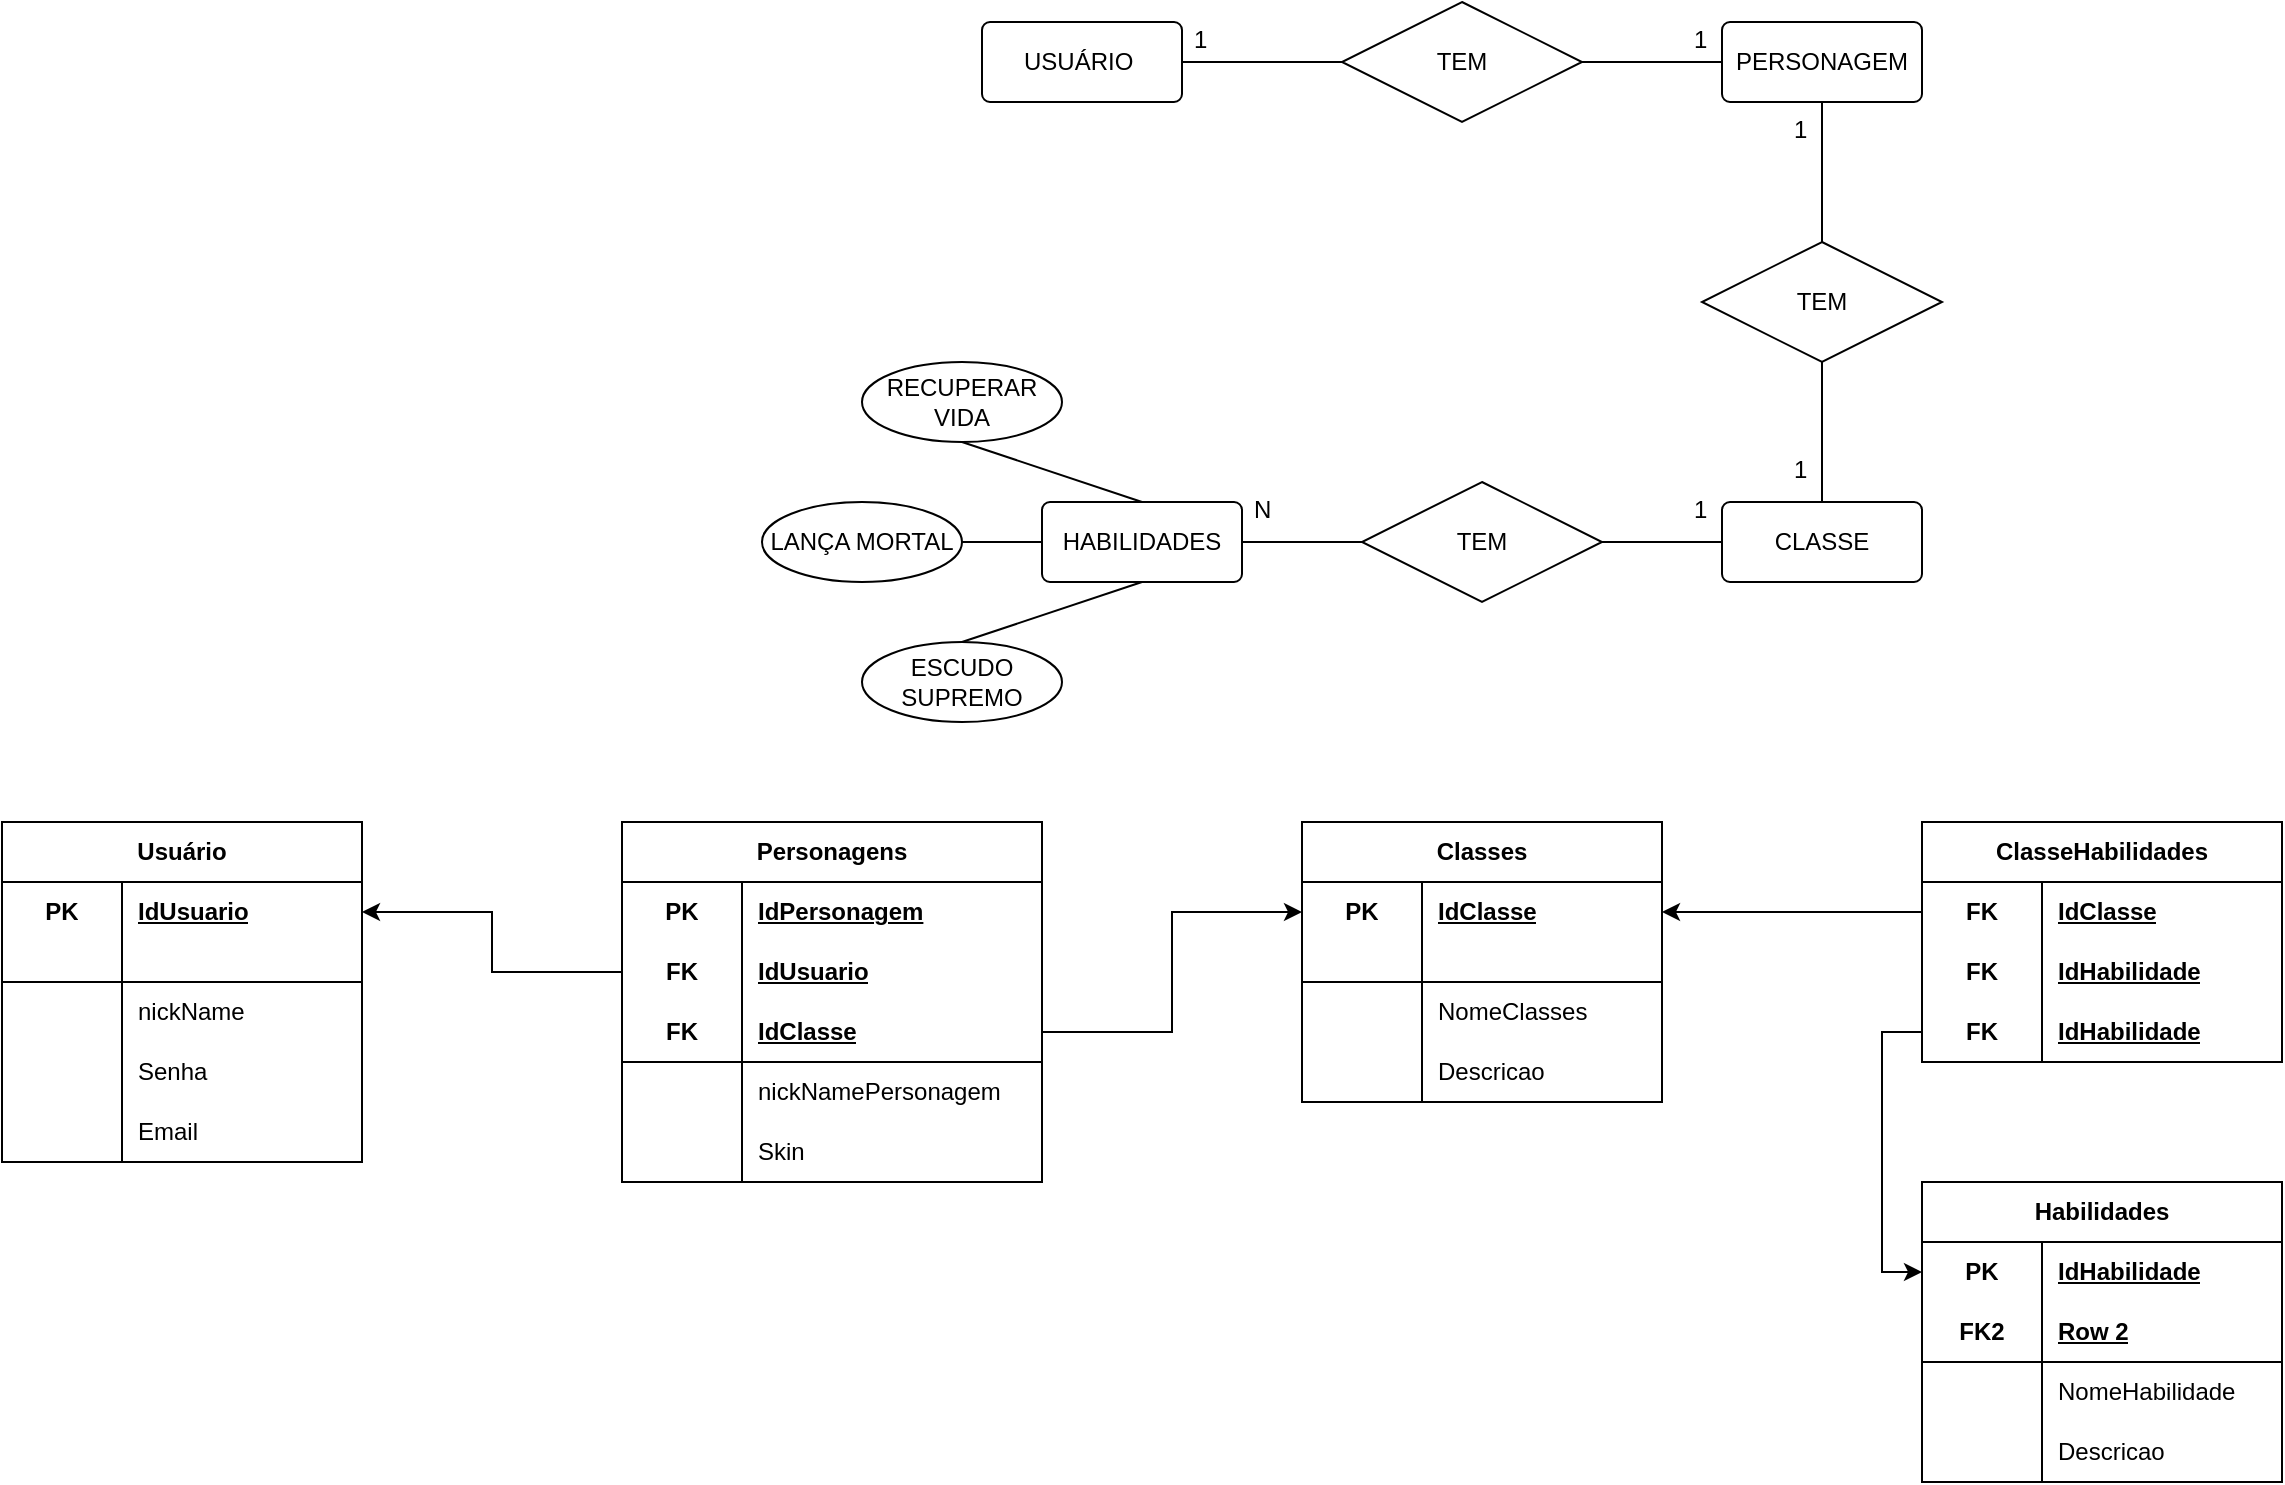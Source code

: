 <mxfile version="21.1.2" type="device">
  <diagram name="Página-1" id="XG6h7cA_ZNR10ZDL2wNT">
    <mxGraphModel dx="1862" dy="569" grid="1" gridSize="10" guides="1" tooltips="1" connect="1" arrows="1" fold="1" page="1" pageScale="1" pageWidth="827" pageHeight="1169" math="0" shadow="0">
      <root>
        <mxCell id="0" />
        <mxCell id="1" parent="0" />
        <mxCell id="J2WIP_itoXVNmDQ7Nmpc-2" value="TEM&lt;br&gt;" style="shape=rhombus;perimeter=rhombusPerimeter;whiteSpace=wrap;html=1;align=center;" parent="1" vertex="1">
          <mxGeometry x="270" y="120" width="120" height="60" as="geometry" />
        </mxCell>
        <mxCell id="J2WIP_itoXVNmDQ7Nmpc-11" value="" style="edgeStyle=orthogonalEdgeStyle;rounded=0;orthogonalLoop=1;jettySize=auto;html=1;strokeWidth=1;endArrow=none;endFill=0;" parent="1" source="J2WIP_itoXVNmDQ7Nmpc-3" edge="1">
          <mxGeometry relative="1" as="geometry">
            <mxPoint x="510" y="240" as="targetPoint" />
          </mxGeometry>
        </mxCell>
        <mxCell id="J2WIP_itoXVNmDQ7Nmpc-3" value="PERSONAGEM&lt;br&gt;" style="rounded=1;arcSize=10;whiteSpace=wrap;html=1;align=center;" parent="1" vertex="1">
          <mxGeometry x="460" y="130" width="100" height="40" as="geometry" />
        </mxCell>
        <mxCell id="J2WIP_itoXVNmDQ7Nmpc-4" value="USUÁRIO&amp;nbsp;" style="rounded=1;arcSize=10;whiteSpace=wrap;html=1;align=center;" parent="1" vertex="1">
          <mxGeometry x="90" y="130" width="100" height="40" as="geometry" />
        </mxCell>
        <mxCell id="J2WIP_itoXVNmDQ7Nmpc-5" value="" style="line;strokeWidth=1;rotatable=0;dashed=0;labelPosition=right;align=left;verticalAlign=middle;spacingTop=0;spacingLeft=6;points=[];portConstraint=eastwest;" parent="1" vertex="1">
          <mxGeometry x="190" y="145" width="80" height="10" as="geometry" />
        </mxCell>
        <mxCell id="J2WIP_itoXVNmDQ7Nmpc-6" value="" style="line;strokeWidth=1;rotatable=0;dashed=0;labelPosition=right;align=left;verticalAlign=middle;spacingTop=0;spacingLeft=6;points=[];portConstraint=eastwest;" parent="1" vertex="1">
          <mxGeometry x="390" y="145" width="70" height="10" as="geometry" />
        </mxCell>
        <mxCell id="J2WIP_itoXVNmDQ7Nmpc-7" value="1&lt;br&gt;" style="text;strokeColor=none;fillColor=none;spacingLeft=4;spacingRight=4;overflow=hidden;rotatable=0;points=[[0,0.5],[1,0.5]];portConstraint=eastwest;fontSize=12;whiteSpace=wrap;html=1;" parent="1" vertex="1">
          <mxGeometry x="190" y="125" width="40" height="30" as="geometry" />
        </mxCell>
        <mxCell id="J2WIP_itoXVNmDQ7Nmpc-8" value="1&lt;br&gt;" style="text;strokeColor=none;fillColor=none;spacingLeft=4;spacingRight=4;overflow=hidden;rotatable=0;points=[[0,0.5],[1,0.5]];portConstraint=eastwest;fontSize=12;whiteSpace=wrap;html=1;" parent="1" vertex="1">
          <mxGeometry x="440" y="125" width="40" height="30" as="geometry" />
        </mxCell>
        <mxCell id="J2WIP_itoXVNmDQ7Nmpc-12" value="TEM&lt;br&gt;" style="shape=rhombus;perimeter=rhombusPerimeter;whiteSpace=wrap;html=1;align=center;" parent="1" vertex="1">
          <mxGeometry x="450" y="240" width="120" height="60" as="geometry" />
        </mxCell>
        <mxCell id="J2WIP_itoXVNmDQ7Nmpc-15" value="" style="edgeStyle=orthogonalEdgeStyle;rounded=0;orthogonalLoop=1;jettySize=auto;html=1;endArrow=none;endFill=0;" parent="1" source="J2WIP_itoXVNmDQ7Nmpc-14" target="J2WIP_itoXVNmDQ7Nmpc-12" edge="1">
          <mxGeometry relative="1" as="geometry" />
        </mxCell>
        <mxCell id="J2WIP_itoXVNmDQ7Nmpc-14" value="CLASSE" style="rounded=1;arcSize=10;whiteSpace=wrap;html=1;align=center;" parent="1" vertex="1">
          <mxGeometry x="460" y="370" width="100" height="40" as="geometry" />
        </mxCell>
        <mxCell id="J2WIP_itoXVNmDQ7Nmpc-18" value="" style="edgeStyle=orthogonalEdgeStyle;rounded=0;orthogonalLoop=1;jettySize=auto;html=1;endArrow=none;endFill=0;" parent="1" source="J2WIP_itoXVNmDQ7Nmpc-16" target="J2WIP_itoXVNmDQ7Nmpc-14" edge="1">
          <mxGeometry relative="1" as="geometry" />
        </mxCell>
        <mxCell id="J2WIP_itoXVNmDQ7Nmpc-19" value="" style="edgeStyle=orthogonalEdgeStyle;rounded=0;orthogonalLoop=1;jettySize=auto;html=1;endArrow=none;endFill=0;" parent="1" source="J2WIP_itoXVNmDQ7Nmpc-16" target="J2WIP_itoXVNmDQ7Nmpc-17" edge="1">
          <mxGeometry relative="1" as="geometry" />
        </mxCell>
        <mxCell id="J2WIP_itoXVNmDQ7Nmpc-16" value="TEM&lt;br&gt;" style="shape=rhombus;perimeter=rhombusPerimeter;whiteSpace=wrap;html=1;align=center;" parent="1" vertex="1">
          <mxGeometry x="280" y="360" width="120" height="60" as="geometry" />
        </mxCell>
        <mxCell id="J2WIP_itoXVNmDQ7Nmpc-17" value="HABILIDADES" style="rounded=1;arcSize=10;whiteSpace=wrap;html=1;align=center;" parent="1" vertex="1">
          <mxGeometry x="120" y="370" width="100" height="40" as="geometry" />
        </mxCell>
        <mxCell id="J2WIP_itoXVNmDQ7Nmpc-20" value="LANÇA MORTAL" style="ellipse;whiteSpace=wrap;html=1;align=center;" parent="1" vertex="1">
          <mxGeometry x="-20" y="370" width="100" height="40" as="geometry" />
        </mxCell>
        <mxCell id="J2WIP_itoXVNmDQ7Nmpc-21" value="ESCUDO SUPREMO" style="ellipse;whiteSpace=wrap;html=1;align=center;" parent="1" vertex="1">
          <mxGeometry x="30" y="440" width="100" height="40" as="geometry" />
        </mxCell>
        <mxCell id="J2WIP_itoXVNmDQ7Nmpc-22" value="RECUPERAR VIDA" style="ellipse;whiteSpace=wrap;html=1;align=center;" parent="1" vertex="1">
          <mxGeometry x="30" y="300" width="100" height="40" as="geometry" />
        </mxCell>
        <mxCell id="J2WIP_itoXVNmDQ7Nmpc-23" value="1&lt;br&gt;" style="text;strokeColor=none;fillColor=none;spacingLeft=4;spacingRight=4;overflow=hidden;rotatable=0;points=[[0,0.5],[1,0.5]];portConstraint=eastwest;fontSize=12;whiteSpace=wrap;html=1;" parent="1" vertex="1">
          <mxGeometry x="490" y="340" width="40" height="30" as="geometry" />
        </mxCell>
        <mxCell id="J2WIP_itoXVNmDQ7Nmpc-24" value="1&lt;br&gt;" style="text;strokeColor=none;fillColor=none;spacingLeft=4;spacingRight=4;overflow=hidden;rotatable=0;points=[[0,0.5],[1,0.5]];portConstraint=eastwest;fontSize=12;whiteSpace=wrap;html=1;" parent="1" vertex="1">
          <mxGeometry x="490" y="170" width="40" height="30" as="geometry" />
        </mxCell>
        <mxCell id="J2WIP_itoXVNmDQ7Nmpc-25" value="N&lt;br&gt;" style="text;strokeColor=none;fillColor=none;spacingLeft=4;spacingRight=4;overflow=hidden;rotatable=0;points=[[0,0.5],[1,0.5]];portConstraint=eastwest;fontSize=12;whiteSpace=wrap;html=1;" parent="1" vertex="1">
          <mxGeometry x="220" y="360" width="40" height="30" as="geometry" />
        </mxCell>
        <mxCell id="J2WIP_itoXVNmDQ7Nmpc-26" value="1&lt;br&gt;" style="text;strokeColor=none;fillColor=none;spacingLeft=4;spacingRight=4;overflow=hidden;rotatable=0;points=[[0,0.5],[1,0.5]];portConstraint=eastwest;fontSize=12;whiteSpace=wrap;html=1;" parent="1" vertex="1">
          <mxGeometry x="440" y="360" width="40" height="30" as="geometry" />
        </mxCell>
        <mxCell id="ym1tls2qk74YhKKNkouh-1" value="" style="endArrow=none;html=1;rounded=0;exitX=0.5;exitY=0;exitDx=0;exitDy=0;" parent="1" source="J2WIP_itoXVNmDQ7Nmpc-21" edge="1">
          <mxGeometry width="50" height="50" relative="1" as="geometry">
            <mxPoint x="120" y="460" as="sourcePoint" />
            <mxPoint x="170" y="410" as="targetPoint" />
          </mxGeometry>
        </mxCell>
        <mxCell id="ym1tls2qk74YhKKNkouh-2" value="" style="endArrow=none;html=1;rounded=0;exitX=0.5;exitY=1;exitDx=0;exitDy=0;entryX=0.5;entryY=0;entryDx=0;entryDy=0;" parent="1" source="J2WIP_itoXVNmDQ7Nmpc-22" target="J2WIP_itoXVNmDQ7Nmpc-17" edge="1">
          <mxGeometry width="50" height="50" relative="1" as="geometry">
            <mxPoint x="80" y="400" as="sourcePoint" />
            <mxPoint x="130" y="350" as="targetPoint" />
          </mxGeometry>
        </mxCell>
        <mxCell id="ym1tls2qk74YhKKNkouh-3" value="" style="endArrow=none;html=1;rounded=0;entryX=0;entryY=0.5;entryDx=0;entryDy=0;exitX=1;exitY=0.5;exitDx=0;exitDy=0;" parent="1" source="J2WIP_itoXVNmDQ7Nmpc-20" target="J2WIP_itoXVNmDQ7Nmpc-17" edge="1">
          <mxGeometry width="50" height="50" relative="1" as="geometry">
            <mxPoint x="60" y="420" as="sourcePoint" />
            <mxPoint x="110" y="370" as="targetPoint" />
          </mxGeometry>
        </mxCell>
        <mxCell id="ym1tls2qk74YhKKNkouh-18" value="Usuário&lt;br&gt;" style="shape=table;startSize=30;container=1;collapsible=1;childLayout=tableLayout;fixedRows=1;rowLines=0;fontStyle=1;align=center;resizeLast=1;html=1;whiteSpace=wrap;" parent="1" vertex="1">
          <mxGeometry x="-400" y="530" width="180" height="170" as="geometry" />
        </mxCell>
        <mxCell id="ym1tls2qk74YhKKNkouh-19" value="" style="shape=tableRow;horizontal=0;startSize=0;swimlaneHead=0;swimlaneBody=0;fillColor=none;collapsible=0;dropTarget=0;points=[[0,0.5],[1,0.5]];portConstraint=eastwest;top=0;left=0;right=0;bottom=0;html=1;" parent="ym1tls2qk74YhKKNkouh-18" vertex="1">
          <mxGeometry y="30" width="180" height="30" as="geometry" />
        </mxCell>
        <mxCell id="ym1tls2qk74YhKKNkouh-20" value="PK" style="shape=partialRectangle;connectable=0;fillColor=none;top=0;left=0;bottom=0;right=0;fontStyle=1;overflow=hidden;html=1;whiteSpace=wrap;" parent="ym1tls2qk74YhKKNkouh-19" vertex="1">
          <mxGeometry width="60" height="30" as="geometry">
            <mxRectangle width="60" height="30" as="alternateBounds" />
          </mxGeometry>
        </mxCell>
        <mxCell id="ym1tls2qk74YhKKNkouh-21" value="IdUsuario" style="shape=partialRectangle;connectable=0;fillColor=none;top=0;left=0;bottom=0;right=0;align=left;spacingLeft=6;fontStyle=5;overflow=hidden;html=1;whiteSpace=wrap;" parent="ym1tls2qk74YhKKNkouh-19" vertex="1">
          <mxGeometry x="60" width="120" height="30" as="geometry">
            <mxRectangle width="120" height="30" as="alternateBounds" />
          </mxGeometry>
        </mxCell>
        <mxCell id="ym1tls2qk74YhKKNkouh-22" value="" style="shape=tableRow;horizontal=0;startSize=0;swimlaneHead=0;swimlaneBody=0;fillColor=none;collapsible=0;dropTarget=0;points=[[0,0.5],[1,0.5]];portConstraint=eastwest;top=0;left=0;right=0;bottom=1;html=1;" parent="ym1tls2qk74YhKKNkouh-18" vertex="1">
          <mxGeometry y="60" width="180" height="20" as="geometry" />
        </mxCell>
        <mxCell id="ym1tls2qk74YhKKNkouh-23" value="" style="shape=partialRectangle;connectable=0;fillColor=none;top=0;left=0;bottom=0;right=0;fontStyle=1;overflow=hidden;html=1;whiteSpace=wrap;" parent="ym1tls2qk74YhKKNkouh-22" vertex="1">
          <mxGeometry width="60" height="20" as="geometry">
            <mxRectangle width="60" height="20" as="alternateBounds" />
          </mxGeometry>
        </mxCell>
        <mxCell id="ym1tls2qk74YhKKNkouh-24" value="" style="shape=partialRectangle;connectable=0;fillColor=none;top=0;left=0;bottom=0;right=0;align=left;spacingLeft=6;fontStyle=5;overflow=hidden;html=1;whiteSpace=wrap;" parent="ym1tls2qk74YhKKNkouh-22" vertex="1">
          <mxGeometry x="60" width="120" height="20" as="geometry">
            <mxRectangle width="120" height="20" as="alternateBounds" />
          </mxGeometry>
        </mxCell>
        <mxCell id="ym1tls2qk74YhKKNkouh-25" value="" style="shape=tableRow;horizontal=0;startSize=0;swimlaneHead=0;swimlaneBody=0;fillColor=none;collapsible=0;dropTarget=0;points=[[0,0.5],[1,0.5]];portConstraint=eastwest;top=0;left=0;right=0;bottom=0;html=1;" parent="ym1tls2qk74YhKKNkouh-18" vertex="1">
          <mxGeometry y="80" width="180" height="30" as="geometry" />
        </mxCell>
        <mxCell id="ym1tls2qk74YhKKNkouh-26" value="" style="shape=partialRectangle;connectable=0;fillColor=none;top=0;left=0;bottom=0;right=0;editable=1;overflow=hidden;html=1;whiteSpace=wrap;" parent="ym1tls2qk74YhKKNkouh-25" vertex="1">
          <mxGeometry width="60" height="30" as="geometry">
            <mxRectangle width="60" height="30" as="alternateBounds" />
          </mxGeometry>
        </mxCell>
        <mxCell id="ym1tls2qk74YhKKNkouh-27" value="nickName" style="shape=partialRectangle;connectable=0;fillColor=none;top=0;left=0;bottom=0;right=0;align=left;spacingLeft=6;overflow=hidden;html=1;whiteSpace=wrap;" parent="ym1tls2qk74YhKKNkouh-25" vertex="1">
          <mxGeometry x="60" width="120" height="30" as="geometry">
            <mxRectangle width="120" height="30" as="alternateBounds" />
          </mxGeometry>
        </mxCell>
        <mxCell id="ym1tls2qk74YhKKNkouh-28" value="" style="shape=tableRow;horizontal=0;startSize=0;swimlaneHead=0;swimlaneBody=0;fillColor=none;collapsible=0;dropTarget=0;points=[[0,0.5],[1,0.5]];portConstraint=eastwest;top=0;left=0;right=0;bottom=0;html=1;" parent="ym1tls2qk74YhKKNkouh-18" vertex="1">
          <mxGeometry y="110" width="180" height="30" as="geometry" />
        </mxCell>
        <mxCell id="ym1tls2qk74YhKKNkouh-29" value="" style="shape=partialRectangle;connectable=0;fillColor=none;top=0;left=0;bottom=0;right=0;editable=1;overflow=hidden;html=1;whiteSpace=wrap;" parent="ym1tls2qk74YhKKNkouh-28" vertex="1">
          <mxGeometry width="60" height="30" as="geometry">
            <mxRectangle width="60" height="30" as="alternateBounds" />
          </mxGeometry>
        </mxCell>
        <mxCell id="ym1tls2qk74YhKKNkouh-30" value="Senha" style="shape=partialRectangle;connectable=0;fillColor=none;top=0;left=0;bottom=0;right=0;align=left;spacingLeft=6;overflow=hidden;html=1;whiteSpace=wrap;" parent="ym1tls2qk74YhKKNkouh-28" vertex="1">
          <mxGeometry x="60" width="120" height="30" as="geometry">
            <mxRectangle width="120" height="30" as="alternateBounds" />
          </mxGeometry>
        </mxCell>
        <mxCell id="xoEfaoKf0sezgAkgDzfa-24" value="" style="shape=tableRow;horizontal=0;startSize=0;swimlaneHead=0;swimlaneBody=0;fillColor=none;collapsible=0;dropTarget=0;points=[[0,0.5],[1,0.5]];portConstraint=eastwest;top=0;left=0;right=0;bottom=0;html=1;" vertex="1" parent="ym1tls2qk74YhKKNkouh-18">
          <mxGeometry y="140" width="180" height="30" as="geometry" />
        </mxCell>
        <mxCell id="xoEfaoKf0sezgAkgDzfa-25" value="" style="shape=partialRectangle;connectable=0;fillColor=none;top=0;left=0;bottom=0;right=0;editable=1;overflow=hidden;html=1;whiteSpace=wrap;" vertex="1" parent="xoEfaoKf0sezgAkgDzfa-24">
          <mxGeometry width="60" height="30" as="geometry">
            <mxRectangle width="60" height="30" as="alternateBounds" />
          </mxGeometry>
        </mxCell>
        <mxCell id="xoEfaoKf0sezgAkgDzfa-26" value="Email" style="shape=partialRectangle;connectable=0;fillColor=none;top=0;left=0;bottom=0;right=0;align=left;spacingLeft=6;overflow=hidden;html=1;whiteSpace=wrap;" vertex="1" parent="xoEfaoKf0sezgAkgDzfa-24">
          <mxGeometry x="60" width="120" height="30" as="geometry">
            <mxRectangle width="120" height="30" as="alternateBounds" />
          </mxGeometry>
        </mxCell>
        <mxCell id="CN_2w1tZGLEqN5l_cE0W-1" value="Personagens" style="shape=table;startSize=30;container=1;collapsible=1;childLayout=tableLayout;fixedRows=1;rowLines=0;fontStyle=1;align=center;resizeLast=1;html=1;whiteSpace=wrap;" parent="1" vertex="1">
          <mxGeometry x="-90" y="530" width="210" height="180" as="geometry" />
        </mxCell>
        <mxCell id="CN_2w1tZGLEqN5l_cE0W-2" value="" style="shape=tableRow;horizontal=0;startSize=0;swimlaneHead=0;swimlaneBody=0;fillColor=none;collapsible=0;dropTarget=0;points=[[0,0.5],[1,0.5]];portConstraint=eastwest;top=0;left=0;right=0;bottom=0;html=1;" parent="CN_2w1tZGLEqN5l_cE0W-1" vertex="1">
          <mxGeometry y="30" width="210" height="30" as="geometry" />
        </mxCell>
        <mxCell id="CN_2w1tZGLEqN5l_cE0W-3" value="PK" style="shape=partialRectangle;connectable=0;fillColor=none;top=0;left=0;bottom=0;right=0;fontStyle=1;overflow=hidden;html=1;whiteSpace=wrap;" parent="CN_2w1tZGLEqN5l_cE0W-2" vertex="1">
          <mxGeometry width="60" height="30" as="geometry">
            <mxRectangle width="60" height="30" as="alternateBounds" />
          </mxGeometry>
        </mxCell>
        <mxCell id="CN_2w1tZGLEqN5l_cE0W-4" value="IdPersonagem" style="shape=partialRectangle;connectable=0;fillColor=none;top=0;left=0;bottom=0;right=0;align=left;spacingLeft=6;fontStyle=5;overflow=hidden;html=1;whiteSpace=wrap;" parent="CN_2w1tZGLEqN5l_cE0W-2" vertex="1">
          <mxGeometry x="60" width="150" height="30" as="geometry">
            <mxRectangle width="150" height="30" as="alternateBounds" />
          </mxGeometry>
        </mxCell>
        <mxCell id="xoEfaoKf0sezgAkgDzfa-39" value="" style="shape=tableRow;horizontal=0;startSize=0;swimlaneHead=0;swimlaneBody=0;fillColor=none;collapsible=0;dropTarget=0;points=[[0,0.5],[1,0.5]];portConstraint=eastwest;top=0;left=0;right=0;bottom=0;html=1;" vertex="1" parent="CN_2w1tZGLEqN5l_cE0W-1">
          <mxGeometry y="60" width="210" height="30" as="geometry" />
        </mxCell>
        <mxCell id="xoEfaoKf0sezgAkgDzfa-40" value="FK" style="shape=partialRectangle;connectable=0;fillColor=none;top=0;left=0;bottom=0;right=0;fontStyle=1;overflow=hidden;html=1;whiteSpace=wrap;" vertex="1" parent="xoEfaoKf0sezgAkgDzfa-39">
          <mxGeometry width="60" height="30" as="geometry">
            <mxRectangle width="60" height="30" as="alternateBounds" />
          </mxGeometry>
        </mxCell>
        <mxCell id="xoEfaoKf0sezgAkgDzfa-41" value="IdUsuario" style="shape=partialRectangle;connectable=0;fillColor=none;top=0;left=0;bottom=0;right=0;align=left;spacingLeft=6;fontStyle=5;overflow=hidden;html=1;whiteSpace=wrap;" vertex="1" parent="xoEfaoKf0sezgAkgDzfa-39">
          <mxGeometry x="60" width="150" height="30" as="geometry">
            <mxRectangle width="150" height="30" as="alternateBounds" />
          </mxGeometry>
        </mxCell>
        <mxCell id="xoEfaoKf0sezgAkgDzfa-30" value="" style="shape=tableRow;horizontal=0;startSize=0;swimlaneHead=0;swimlaneBody=0;fillColor=none;collapsible=0;dropTarget=0;points=[[0,0.5],[1,0.5]];portConstraint=eastwest;top=0;left=0;right=0;bottom=1;html=1;" vertex="1" parent="CN_2w1tZGLEqN5l_cE0W-1">
          <mxGeometry y="90" width="210" height="30" as="geometry" />
        </mxCell>
        <mxCell id="xoEfaoKf0sezgAkgDzfa-31" value="FK" style="shape=partialRectangle;connectable=0;fillColor=none;top=0;left=0;bottom=0;right=0;fontStyle=1;overflow=hidden;html=1;whiteSpace=wrap;" vertex="1" parent="xoEfaoKf0sezgAkgDzfa-30">
          <mxGeometry width="60" height="30" as="geometry">
            <mxRectangle width="60" height="30" as="alternateBounds" />
          </mxGeometry>
        </mxCell>
        <mxCell id="xoEfaoKf0sezgAkgDzfa-32" value="IdClasse" style="shape=partialRectangle;connectable=0;fillColor=none;top=0;left=0;bottom=0;right=0;align=left;spacingLeft=6;fontStyle=5;overflow=hidden;html=1;whiteSpace=wrap;strokeColor=inherit;shadow=0;" vertex="1" parent="xoEfaoKf0sezgAkgDzfa-30">
          <mxGeometry x="60" width="150" height="30" as="geometry">
            <mxRectangle width="150" height="30" as="alternateBounds" />
          </mxGeometry>
        </mxCell>
        <mxCell id="CN_2w1tZGLEqN5l_cE0W-8" value="" style="shape=tableRow;horizontal=0;startSize=0;swimlaneHead=0;swimlaneBody=0;fillColor=none;collapsible=0;dropTarget=0;points=[[0,0.5],[1,0.5]];portConstraint=eastwest;top=0;left=0;right=0;bottom=0;html=1;" parent="CN_2w1tZGLEqN5l_cE0W-1" vertex="1">
          <mxGeometry y="120" width="210" height="30" as="geometry" />
        </mxCell>
        <mxCell id="CN_2w1tZGLEqN5l_cE0W-9" value="" style="shape=partialRectangle;connectable=0;fillColor=none;top=0;left=0;bottom=0;right=0;editable=1;overflow=hidden;html=1;whiteSpace=wrap;" parent="CN_2w1tZGLEqN5l_cE0W-8" vertex="1">
          <mxGeometry width="60" height="30" as="geometry">
            <mxRectangle width="60" height="30" as="alternateBounds" />
          </mxGeometry>
        </mxCell>
        <mxCell id="CN_2w1tZGLEqN5l_cE0W-10" value="nickNamePersonagem" style="shape=partialRectangle;connectable=0;fillColor=none;top=0;left=0;bottom=0;right=0;align=left;spacingLeft=6;overflow=hidden;html=1;whiteSpace=wrap;" parent="CN_2w1tZGLEqN5l_cE0W-8" vertex="1">
          <mxGeometry x="60" width="150" height="30" as="geometry">
            <mxRectangle width="150" height="30" as="alternateBounds" />
          </mxGeometry>
        </mxCell>
        <mxCell id="CN_2w1tZGLEqN5l_cE0W-11" value="" style="shape=tableRow;horizontal=0;startSize=0;swimlaneHead=0;swimlaneBody=0;fillColor=none;collapsible=0;dropTarget=0;points=[[0,0.5],[1,0.5]];portConstraint=eastwest;top=0;left=0;right=0;bottom=0;html=1;" parent="CN_2w1tZGLEqN5l_cE0W-1" vertex="1">
          <mxGeometry y="150" width="210" height="30" as="geometry" />
        </mxCell>
        <mxCell id="CN_2w1tZGLEqN5l_cE0W-12" value="" style="shape=partialRectangle;connectable=0;fillColor=none;top=0;left=0;bottom=0;right=0;editable=1;overflow=hidden;html=1;whiteSpace=wrap;" parent="CN_2w1tZGLEqN5l_cE0W-11" vertex="1">
          <mxGeometry width="60" height="30" as="geometry">
            <mxRectangle width="60" height="30" as="alternateBounds" />
          </mxGeometry>
        </mxCell>
        <mxCell id="CN_2w1tZGLEqN5l_cE0W-13" value="Skin" style="shape=partialRectangle;connectable=0;fillColor=none;top=0;left=0;bottom=0;right=0;align=left;spacingLeft=6;overflow=hidden;html=1;whiteSpace=wrap;" parent="CN_2w1tZGLEqN5l_cE0W-11" vertex="1">
          <mxGeometry x="60" width="150" height="30" as="geometry">
            <mxRectangle width="150" height="30" as="alternateBounds" />
          </mxGeometry>
        </mxCell>
        <mxCell id="CN_2w1tZGLEqN5l_cE0W-14" value="Classes" style="shape=table;startSize=30;container=1;collapsible=1;childLayout=tableLayout;fixedRows=1;rowLines=0;fontStyle=1;align=center;resizeLast=1;html=1;whiteSpace=wrap;" parent="1" vertex="1">
          <mxGeometry x="250" y="530" width="180" height="140" as="geometry" />
        </mxCell>
        <mxCell id="CN_2w1tZGLEqN5l_cE0W-15" value="" style="shape=tableRow;horizontal=0;startSize=0;swimlaneHead=0;swimlaneBody=0;fillColor=none;collapsible=0;dropTarget=0;points=[[0,0.5],[1,0.5]];portConstraint=eastwest;top=0;left=0;right=0;bottom=0;html=1;" parent="CN_2w1tZGLEqN5l_cE0W-14" vertex="1">
          <mxGeometry y="30" width="180" height="30" as="geometry" />
        </mxCell>
        <mxCell id="CN_2w1tZGLEqN5l_cE0W-16" value="PK" style="shape=partialRectangle;connectable=0;fillColor=none;top=0;left=0;bottom=0;right=0;fontStyle=1;overflow=hidden;html=1;whiteSpace=wrap;" parent="CN_2w1tZGLEqN5l_cE0W-15" vertex="1">
          <mxGeometry width="60" height="30" as="geometry">
            <mxRectangle width="60" height="30" as="alternateBounds" />
          </mxGeometry>
        </mxCell>
        <mxCell id="CN_2w1tZGLEqN5l_cE0W-17" value="IdClasse" style="shape=partialRectangle;connectable=0;fillColor=none;top=0;left=0;bottom=0;right=0;align=left;spacingLeft=6;fontStyle=5;overflow=hidden;html=1;whiteSpace=wrap;" parent="CN_2w1tZGLEqN5l_cE0W-15" vertex="1">
          <mxGeometry x="60" width="120" height="30" as="geometry">
            <mxRectangle width="120" height="30" as="alternateBounds" />
          </mxGeometry>
        </mxCell>
        <mxCell id="CN_2w1tZGLEqN5l_cE0W-18" value="" style="shape=tableRow;horizontal=0;startSize=0;swimlaneHead=0;swimlaneBody=0;fillColor=none;collapsible=0;dropTarget=0;points=[[0,0.5],[1,0.5]];portConstraint=eastwest;top=0;left=0;right=0;bottom=1;html=1;" parent="CN_2w1tZGLEqN5l_cE0W-14" vertex="1">
          <mxGeometry y="60" width="180" height="20" as="geometry" />
        </mxCell>
        <mxCell id="CN_2w1tZGLEqN5l_cE0W-19" value="" style="shape=partialRectangle;connectable=0;fillColor=none;top=0;left=0;bottom=0;right=0;fontStyle=1;overflow=hidden;html=1;whiteSpace=wrap;" parent="CN_2w1tZGLEqN5l_cE0W-18" vertex="1">
          <mxGeometry width="60" height="20" as="geometry">
            <mxRectangle width="60" height="20" as="alternateBounds" />
          </mxGeometry>
        </mxCell>
        <mxCell id="CN_2w1tZGLEqN5l_cE0W-20" value="" style="shape=partialRectangle;connectable=0;fillColor=none;top=0;left=0;bottom=0;right=0;align=left;spacingLeft=6;fontStyle=5;overflow=hidden;html=1;whiteSpace=wrap;" parent="CN_2w1tZGLEqN5l_cE0W-18" vertex="1">
          <mxGeometry x="60" width="120" height="20" as="geometry">
            <mxRectangle width="120" height="20" as="alternateBounds" />
          </mxGeometry>
        </mxCell>
        <mxCell id="CN_2w1tZGLEqN5l_cE0W-21" value="" style="shape=tableRow;horizontal=0;startSize=0;swimlaneHead=0;swimlaneBody=0;fillColor=none;collapsible=0;dropTarget=0;points=[[0,0.5],[1,0.5]];portConstraint=eastwest;top=0;left=0;right=0;bottom=0;html=1;" parent="CN_2w1tZGLEqN5l_cE0W-14" vertex="1">
          <mxGeometry y="80" width="180" height="30" as="geometry" />
        </mxCell>
        <mxCell id="CN_2w1tZGLEqN5l_cE0W-22" value="" style="shape=partialRectangle;connectable=0;fillColor=none;top=0;left=0;bottom=0;right=0;editable=1;overflow=hidden;html=1;whiteSpace=wrap;" parent="CN_2w1tZGLEqN5l_cE0W-21" vertex="1">
          <mxGeometry width="60" height="30" as="geometry">
            <mxRectangle width="60" height="30" as="alternateBounds" />
          </mxGeometry>
        </mxCell>
        <mxCell id="CN_2w1tZGLEqN5l_cE0W-23" value="NomeClasses" style="shape=partialRectangle;connectable=0;fillColor=none;top=0;left=0;bottom=0;right=0;align=left;spacingLeft=6;overflow=hidden;html=1;whiteSpace=wrap;" parent="CN_2w1tZGLEqN5l_cE0W-21" vertex="1">
          <mxGeometry x="60" width="120" height="30" as="geometry">
            <mxRectangle width="120" height="30" as="alternateBounds" />
          </mxGeometry>
        </mxCell>
        <mxCell id="CN_2w1tZGLEqN5l_cE0W-24" value="" style="shape=tableRow;horizontal=0;startSize=0;swimlaneHead=0;swimlaneBody=0;fillColor=none;collapsible=0;dropTarget=0;points=[[0,0.5],[1,0.5]];portConstraint=eastwest;top=0;left=0;right=0;bottom=0;html=1;" parent="CN_2w1tZGLEqN5l_cE0W-14" vertex="1">
          <mxGeometry y="110" width="180" height="30" as="geometry" />
        </mxCell>
        <mxCell id="CN_2w1tZGLEqN5l_cE0W-25" value="" style="shape=partialRectangle;connectable=0;fillColor=none;top=0;left=0;bottom=0;right=0;editable=1;overflow=hidden;html=1;whiteSpace=wrap;" parent="CN_2w1tZGLEqN5l_cE0W-24" vertex="1">
          <mxGeometry width="60" height="30" as="geometry">
            <mxRectangle width="60" height="30" as="alternateBounds" />
          </mxGeometry>
        </mxCell>
        <mxCell id="CN_2w1tZGLEqN5l_cE0W-26" value="Descricao" style="shape=partialRectangle;connectable=0;fillColor=none;top=0;left=0;bottom=0;right=0;align=left;spacingLeft=6;overflow=hidden;html=1;whiteSpace=wrap;" parent="CN_2w1tZGLEqN5l_cE0W-24" vertex="1">
          <mxGeometry x="60" width="120" height="30" as="geometry">
            <mxRectangle width="120" height="30" as="alternateBounds" />
          </mxGeometry>
        </mxCell>
        <mxCell id="CN_2w1tZGLEqN5l_cE0W-27" value="ClasseHabilidades" style="shape=table;startSize=30;container=1;collapsible=1;childLayout=tableLayout;fixedRows=1;rowLines=0;fontStyle=1;align=center;resizeLast=1;html=1;whiteSpace=wrap;" parent="1" vertex="1">
          <mxGeometry x="560" y="530" width="180" height="120" as="geometry" />
        </mxCell>
        <mxCell id="CN_2w1tZGLEqN5l_cE0W-28" value="" style="shape=tableRow;horizontal=0;startSize=0;swimlaneHead=0;swimlaneBody=0;fillColor=none;collapsible=0;dropTarget=0;points=[[0,0.5],[1,0.5]];portConstraint=eastwest;top=0;left=0;right=0;bottom=0;html=1;" parent="CN_2w1tZGLEqN5l_cE0W-27" vertex="1">
          <mxGeometry y="30" width="180" height="30" as="geometry" />
        </mxCell>
        <mxCell id="CN_2w1tZGLEqN5l_cE0W-29" value="FK" style="shape=partialRectangle;connectable=0;fillColor=none;top=0;left=0;bottom=0;right=0;fontStyle=1;overflow=hidden;html=1;whiteSpace=wrap;" parent="CN_2w1tZGLEqN5l_cE0W-28" vertex="1">
          <mxGeometry width="60" height="30" as="geometry">
            <mxRectangle width="60" height="30" as="alternateBounds" />
          </mxGeometry>
        </mxCell>
        <mxCell id="CN_2w1tZGLEqN5l_cE0W-30" value="IdClasse" style="shape=partialRectangle;connectable=0;fillColor=none;top=0;left=0;bottom=0;right=0;align=left;spacingLeft=6;fontStyle=5;overflow=hidden;html=1;whiteSpace=wrap;" parent="CN_2w1tZGLEqN5l_cE0W-28" vertex="1">
          <mxGeometry x="60" width="120" height="30" as="geometry">
            <mxRectangle width="120" height="30" as="alternateBounds" />
          </mxGeometry>
        </mxCell>
        <mxCell id="xoEfaoKf0sezgAkgDzfa-60" value="" style="shape=tableRow;horizontal=0;startSize=0;swimlaneHead=0;swimlaneBody=0;fillColor=none;collapsible=0;dropTarget=0;points=[[0,0.5],[1,0.5]];portConstraint=eastwest;top=0;left=0;right=0;bottom=0;html=1;" vertex="1" parent="CN_2w1tZGLEqN5l_cE0W-27">
          <mxGeometry y="60" width="180" height="30" as="geometry" />
        </mxCell>
        <mxCell id="xoEfaoKf0sezgAkgDzfa-61" value="FK" style="shape=partialRectangle;connectable=0;fillColor=none;top=0;left=0;bottom=0;right=0;fontStyle=1;overflow=hidden;html=1;whiteSpace=wrap;" vertex="1" parent="xoEfaoKf0sezgAkgDzfa-60">
          <mxGeometry width="60" height="30" as="geometry">
            <mxRectangle width="60" height="30" as="alternateBounds" />
          </mxGeometry>
        </mxCell>
        <mxCell id="xoEfaoKf0sezgAkgDzfa-62" value="IdHabilidade" style="shape=partialRectangle;connectable=0;fillColor=none;top=0;left=0;bottom=0;right=0;align=left;spacingLeft=6;fontStyle=5;overflow=hidden;html=1;whiteSpace=wrap;" vertex="1" parent="xoEfaoKf0sezgAkgDzfa-60">
          <mxGeometry x="60" width="120" height="30" as="geometry">
            <mxRectangle width="120" height="30" as="alternateBounds" />
          </mxGeometry>
        </mxCell>
        <mxCell id="CN_2w1tZGLEqN5l_cE0W-31" value="" style="shape=tableRow;horizontal=0;startSize=0;swimlaneHead=0;swimlaneBody=0;fillColor=none;collapsible=0;dropTarget=0;points=[[0,0.5],[1,0.5]];portConstraint=eastwest;top=0;left=0;right=0;bottom=1;html=1;" parent="CN_2w1tZGLEqN5l_cE0W-27" vertex="1">
          <mxGeometry y="90" width="180" height="30" as="geometry" />
        </mxCell>
        <mxCell id="CN_2w1tZGLEqN5l_cE0W-32" value="FK" style="shape=partialRectangle;connectable=0;fillColor=none;top=0;left=0;bottom=0;right=0;fontStyle=1;overflow=hidden;html=1;whiteSpace=wrap;" parent="CN_2w1tZGLEqN5l_cE0W-31" vertex="1">
          <mxGeometry width="60" height="30" as="geometry">
            <mxRectangle width="60" height="30" as="alternateBounds" />
          </mxGeometry>
        </mxCell>
        <mxCell id="CN_2w1tZGLEqN5l_cE0W-33" value="IdHabilidade" style="shape=partialRectangle;connectable=0;fillColor=none;top=0;left=0;bottom=0;right=0;align=left;spacingLeft=6;fontStyle=5;overflow=hidden;html=1;whiteSpace=wrap;" parent="CN_2w1tZGLEqN5l_cE0W-31" vertex="1">
          <mxGeometry x="60" width="120" height="30" as="geometry">
            <mxRectangle width="120" height="30" as="alternateBounds" />
          </mxGeometry>
        </mxCell>
        <mxCell id="xoEfaoKf0sezgAkgDzfa-42" style="edgeStyle=orthogonalEdgeStyle;rounded=0;orthogonalLoop=1;jettySize=auto;html=1;entryX=1;entryY=0.5;entryDx=0;entryDy=0;endArrow=classic;endFill=1;" edge="1" parent="1" source="xoEfaoKf0sezgAkgDzfa-39" target="ym1tls2qk74YhKKNkouh-19">
          <mxGeometry relative="1" as="geometry" />
        </mxCell>
        <mxCell id="xoEfaoKf0sezgAkgDzfa-43" style="edgeStyle=orthogonalEdgeStyle;rounded=0;orthogonalLoop=1;jettySize=auto;html=1;entryX=0;entryY=0.5;entryDx=0;entryDy=0;" edge="1" parent="1" source="xoEfaoKf0sezgAkgDzfa-30" target="CN_2w1tZGLEqN5l_cE0W-15">
          <mxGeometry relative="1" as="geometry" />
        </mxCell>
        <mxCell id="xoEfaoKf0sezgAkgDzfa-44" value="Habilidades" style="shape=table;startSize=30;container=1;collapsible=1;childLayout=tableLayout;fixedRows=1;rowLines=0;fontStyle=1;align=center;resizeLast=1;html=1;whiteSpace=wrap;" vertex="1" parent="1">
          <mxGeometry x="560" y="710" width="180" height="150" as="geometry" />
        </mxCell>
        <mxCell id="xoEfaoKf0sezgAkgDzfa-45" value="" style="shape=tableRow;horizontal=0;startSize=0;swimlaneHead=0;swimlaneBody=0;fillColor=none;collapsible=0;dropTarget=0;points=[[0,0.5],[1,0.5]];portConstraint=eastwest;top=0;left=0;right=0;bottom=0;html=1;" vertex="1" parent="xoEfaoKf0sezgAkgDzfa-44">
          <mxGeometry y="30" width="180" height="30" as="geometry" />
        </mxCell>
        <mxCell id="xoEfaoKf0sezgAkgDzfa-46" value="PK" style="shape=partialRectangle;connectable=0;fillColor=none;top=0;left=0;bottom=0;right=0;fontStyle=1;overflow=hidden;html=1;whiteSpace=wrap;" vertex="1" parent="xoEfaoKf0sezgAkgDzfa-45">
          <mxGeometry width="60" height="30" as="geometry">
            <mxRectangle width="60" height="30" as="alternateBounds" />
          </mxGeometry>
        </mxCell>
        <mxCell id="xoEfaoKf0sezgAkgDzfa-47" value="IdHabilidade" style="shape=partialRectangle;connectable=0;fillColor=none;top=0;left=0;bottom=0;right=0;align=left;spacingLeft=6;fontStyle=5;overflow=hidden;html=1;whiteSpace=wrap;" vertex="1" parent="xoEfaoKf0sezgAkgDzfa-45">
          <mxGeometry x="60" width="120" height="30" as="geometry">
            <mxRectangle width="120" height="30" as="alternateBounds" />
          </mxGeometry>
        </mxCell>
        <mxCell id="xoEfaoKf0sezgAkgDzfa-48" value="" style="shape=tableRow;horizontal=0;startSize=0;swimlaneHead=0;swimlaneBody=0;fillColor=none;collapsible=0;dropTarget=0;points=[[0,0.5],[1,0.5]];portConstraint=eastwest;top=0;left=0;right=0;bottom=1;html=1;" vertex="1" parent="xoEfaoKf0sezgAkgDzfa-44">
          <mxGeometry y="60" width="180" height="30" as="geometry" />
        </mxCell>
        <mxCell id="xoEfaoKf0sezgAkgDzfa-49" value="FK2" style="shape=partialRectangle;connectable=0;fillColor=none;top=0;left=0;bottom=0;right=0;fontStyle=1;overflow=hidden;html=1;whiteSpace=wrap;" vertex="1" parent="xoEfaoKf0sezgAkgDzfa-48">
          <mxGeometry width="60" height="30" as="geometry">
            <mxRectangle width="60" height="30" as="alternateBounds" />
          </mxGeometry>
        </mxCell>
        <mxCell id="xoEfaoKf0sezgAkgDzfa-50" value="Row 2" style="shape=partialRectangle;connectable=0;fillColor=none;top=0;left=0;bottom=0;right=0;align=left;spacingLeft=6;fontStyle=5;overflow=hidden;html=1;whiteSpace=wrap;" vertex="1" parent="xoEfaoKf0sezgAkgDzfa-48">
          <mxGeometry x="60" width="120" height="30" as="geometry">
            <mxRectangle width="120" height="30" as="alternateBounds" />
          </mxGeometry>
        </mxCell>
        <mxCell id="xoEfaoKf0sezgAkgDzfa-51" value="" style="shape=tableRow;horizontal=0;startSize=0;swimlaneHead=0;swimlaneBody=0;fillColor=none;collapsible=0;dropTarget=0;points=[[0,0.5],[1,0.5]];portConstraint=eastwest;top=0;left=0;right=0;bottom=0;html=1;" vertex="1" parent="xoEfaoKf0sezgAkgDzfa-44">
          <mxGeometry y="90" width="180" height="30" as="geometry" />
        </mxCell>
        <mxCell id="xoEfaoKf0sezgAkgDzfa-52" value="" style="shape=partialRectangle;connectable=0;fillColor=none;top=0;left=0;bottom=0;right=0;editable=1;overflow=hidden;html=1;whiteSpace=wrap;" vertex="1" parent="xoEfaoKf0sezgAkgDzfa-51">
          <mxGeometry width="60" height="30" as="geometry">
            <mxRectangle width="60" height="30" as="alternateBounds" />
          </mxGeometry>
        </mxCell>
        <mxCell id="xoEfaoKf0sezgAkgDzfa-53" value="NomeHabilidade" style="shape=partialRectangle;connectable=0;fillColor=none;top=0;left=0;bottom=0;right=0;align=left;spacingLeft=6;overflow=hidden;html=1;whiteSpace=wrap;" vertex="1" parent="xoEfaoKf0sezgAkgDzfa-51">
          <mxGeometry x="60" width="120" height="30" as="geometry">
            <mxRectangle width="120" height="30" as="alternateBounds" />
          </mxGeometry>
        </mxCell>
        <mxCell id="xoEfaoKf0sezgAkgDzfa-54" value="" style="shape=tableRow;horizontal=0;startSize=0;swimlaneHead=0;swimlaneBody=0;fillColor=none;collapsible=0;dropTarget=0;points=[[0,0.5],[1,0.5]];portConstraint=eastwest;top=0;left=0;right=0;bottom=0;html=1;" vertex="1" parent="xoEfaoKf0sezgAkgDzfa-44">
          <mxGeometry y="120" width="180" height="30" as="geometry" />
        </mxCell>
        <mxCell id="xoEfaoKf0sezgAkgDzfa-55" value="" style="shape=partialRectangle;connectable=0;fillColor=none;top=0;left=0;bottom=0;right=0;editable=1;overflow=hidden;html=1;whiteSpace=wrap;" vertex="1" parent="xoEfaoKf0sezgAkgDzfa-54">
          <mxGeometry width="60" height="30" as="geometry">
            <mxRectangle width="60" height="30" as="alternateBounds" />
          </mxGeometry>
        </mxCell>
        <mxCell id="xoEfaoKf0sezgAkgDzfa-56" value="Descricao" style="shape=partialRectangle;connectable=0;fillColor=none;top=0;left=0;bottom=0;right=0;align=left;spacingLeft=6;overflow=hidden;html=1;whiteSpace=wrap;" vertex="1" parent="xoEfaoKf0sezgAkgDzfa-54">
          <mxGeometry x="60" width="120" height="30" as="geometry">
            <mxRectangle width="120" height="30" as="alternateBounds" />
          </mxGeometry>
        </mxCell>
        <mxCell id="xoEfaoKf0sezgAkgDzfa-63" style="edgeStyle=orthogonalEdgeStyle;rounded=0;orthogonalLoop=1;jettySize=auto;html=1;entryX=1;entryY=0.5;entryDx=0;entryDy=0;" edge="1" parent="1" source="CN_2w1tZGLEqN5l_cE0W-28" target="CN_2w1tZGLEqN5l_cE0W-15">
          <mxGeometry relative="1" as="geometry" />
        </mxCell>
        <mxCell id="xoEfaoKf0sezgAkgDzfa-64" style="edgeStyle=orthogonalEdgeStyle;rounded=0;orthogonalLoop=1;jettySize=auto;html=1;entryX=0;entryY=0.5;entryDx=0;entryDy=0;" edge="1" parent="1" source="CN_2w1tZGLEqN5l_cE0W-31" target="xoEfaoKf0sezgAkgDzfa-45">
          <mxGeometry relative="1" as="geometry" />
        </mxCell>
      </root>
    </mxGraphModel>
  </diagram>
</mxfile>
